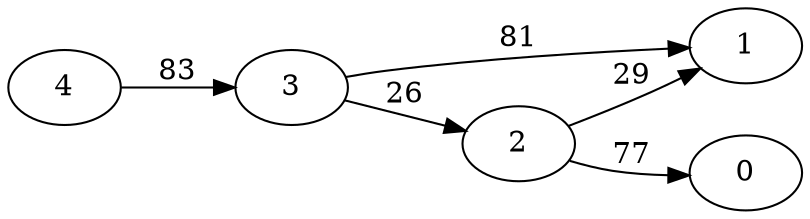 digraph G {
ranksep = "equally";
rankdir = LR;
{rank = same; 0; };
{rank = same; 1; };
{rank = same; 2; };
{rank = same; };
{rank = same; 3; };
{rank = same; };
{rank = same; 4; };
{rank = same; };
0
1
2->1[label="29"];
2->0[label="77"];
3->2[label="26"];
3->1[label="81"];
4->3[label="83"];
}
